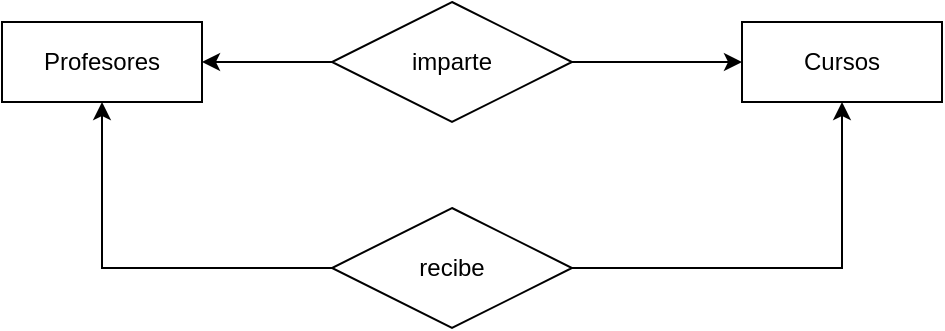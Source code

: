 <mxfile version="24.2.8" type="device" pages="4">
  <diagram id="R2lEEEUBdFMjLlhIrx00" name="Relaciones">
    <mxGraphModel dx="1434" dy="786" grid="1" gridSize="10" guides="1" tooltips="1" connect="1" arrows="1" fold="1" page="1" pageScale="1" pageWidth="850" pageHeight="1100" math="0" shadow="0" extFonts="Permanent Marker^https://fonts.googleapis.com/css?family=Permanent+Marker">
      <root>
        <mxCell id="0" />
        <mxCell id="1" parent="0" />
        <mxCell id="WTKt-sS17JTXk2NsRY8R-1" value="Profesores" style="whiteSpace=wrap;html=1;align=center;" vertex="1" parent="1">
          <mxGeometry x="200" y="380" width="100" height="40" as="geometry" />
        </mxCell>
        <mxCell id="WTKt-sS17JTXk2NsRY8R-2" value="Cursos" style="whiteSpace=wrap;html=1;align=center;" vertex="1" parent="1">
          <mxGeometry x="570" y="380" width="100" height="40" as="geometry" />
        </mxCell>
        <mxCell id="WTKt-sS17JTXk2NsRY8R-4" style="edgeStyle=orthogonalEdgeStyle;rounded=0;orthogonalLoop=1;jettySize=auto;html=1;entryX=0;entryY=0.5;entryDx=0;entryDy=0;" edge="1" parent="1" source="WTKt-sS17JTXk2NsRY8R-3" target="WTKt-sS17JTXk2NsRY8R-2">
          <mxGeometry relative="1" as="geometry" />
        </mxCell>
        <mxCell id="WTKt-sS17JTXk2NsRY8R-5" style="edgeStyle=orthogonalEdgeStyle;rounded=0;orthogonalLoop=1;jettySize=auto;html=1;entryX=1;entryY=0.5;entryDx=0;entryDy=0;" edge="1" parent="1" source="WTKt-sS17JTXk2NsRY8R-3" target="WTKt-sS17JTXk2NsRY8R-1">
          <mxGeometry relative="1" as="geometry" />
        </mxCell>
        <mxCell id="WTKt-sS17JTXk2NsRY8R-3" value="imparte" style="shape=rhombus;perimeter=rhombusPerimeter;whiteSpace=wrap;html=1;align=center;" vertex="1" parent="1">
          <mxGeometry x="365" y="370" width="120" height="60" as="geometry" />
        </mxCell>
        <mxCell id="WTKt-sS17JTXk2NsRY8R-7" style="edgeStyle=orthogonalEdgeStyle;rounded=0;orthogonalLoop=1;jettySize=auto;html=1;entryX=0.5;entryY=1;entryDx=0;entryDy=0;" edge="1" parent="1" source="WTKt-sS17JTXk2NsRY8R-6" target="WTKt-sS17JTXk2NsRY8R-2">
          <mxGeometry relative="1" as="geometry" />
        </mxCell>
        <mxCell id="WTKt-sS17JTXk2NsRY8R-8" style="edgeStyle=orthogonalEdgeStyle;rounded=0;orthogonalLoop=1;jettySize=auto;html=1;entryX=0.5;entryY=1;entryDx=0;entryDy=0;" edge="1" parent="1" source="WTKt-sS17JTXk2NsRY8R-6" target="WTKt-sS17JTXk2NsRY8R-1">
          <mxGeometry relative="1" as="geometry" />
        </mxCell>
        <mxCell id="WTKt-sS17JTXk2NsRY8R-6" value="recibe" style="shape=rhombus;perimeter=rhombusPerimeter;whiteSpace=wrap;html=1;align=center;" vertex="1" parent="1">
          <mxGeometry x="365" y="473" width="120" height="60" as="geometry" />
        </mxCell>
      </root>
    </mxGraphModel>
  </diagram>
  <diagram id="J-ixHxo5sdT9zsKXX6VZ" name="Relacion Recursiva/Reflexiva">
    <mxGraphModel dx="1434" dy="786" grid="1" gridSize="10" guides="1" tooltips="1" connect="1" arrows="1" fold="1" page="1" pageScale="1" pageWidth="827" pageHeight="1169" math="0" shadow="0">
      <root>
        <mxCell id="0" />
        <mxCell id="1" parent="0" />
        <mxCell id="S2PB5hhmHJcMTx6T6eE1-6" style="edgeStyle=orthogonalEdgeStyle;rounded=0;orthogonalLoop=1;jettySize=auto;html=1;entryX=0.5;entryY=0;entryDx=0;entryDy=0;" edge="1" parent="1" source="S2PB5hhmHJcMTx6T6eE1-1" target="S2PB5hhmHJcMTx6T6eE1-2">
          <mxGeometry relative="1" as="geometry" />
        </mxCell>
        <mxCell id="S2PB5hhmHJcMTx6T6eE1-1" value="Temas" style="whiteSpace=wrap;html=1;align=center;" vertex="1" parent="1">
          <mxGeometry x="210" y="350" width="100" height="40" as="geometry" />
        </mxCell>
        <mxCell id="S2PB5hhmHJcMTx6T6eE1-3" style="edgeStyle=orthogonalEdgeStyle;rounded=0;orthogonalLoop=1;jettySize=auto;html=1;" edge="1" parent="1" source="S2PB5hhmHJcMTx6T6eE1-2" target="S2PB5hhmHJcMTx6T6eE1-1">
          <mxGeometry relative="1" as="geometry" />
        </mxCell>
        <mxCell id="S2PB5hhmHJcMTx6T6eE1-2" value="consta" style="shape=rhombus;perimeter=rhombusPerimeter;whiteSpace=wrap;html=1;align=center;" vertex="1" parent="1">
          <mxGeometry x="350" y="483" width="120" height="60" as="geometry" />
        </mxCell>
      </root>
    </mxGraphModel>
  </diagram>
  <diagram id="6MFuyxgd6g7S8Rqf-2by" name="Relaciones teranarias o de grado 3">
    <mxGraphModel dx="1434" dy="786" grid="1" gridSize="10" guides="1" tooltips="1" connect="1" arrows="1" fold="1" page="1" pageScale="1" pageWidth="827" pageHeight="1169" math="0" shadow="0">
      <root>
        <mxCell id="0" />
        <mxCell id="1" parent="0" />
        <mxCell id="ebedn5m8-lKFDlXHB_3i-1" value="Profesores" style="whiteSpace=wrap;html=1;align=center;" vertex="1" parent="1">
          <mxGeometry x="200" y="380" width="100" height="40" as="geometry" />
        </mxCell>
        <mxCell id="ebedn5m8-lKFDlXHB_3i-2" value="Cursos" style="whiteSpace=wrap;html=1;align=center;" vertex="1" parent="1">
          <mxGeometry x="570" y="380" width="100" height="40" as="geometry" />
        </mxCell>
        <mxCell id="ebedn5m8-lKFDlXHB_3i-3" style="edgeStyle=orthogonalEdgeStyle;rounded=0;orthogonalLoop=1;jettySize=auto;html=1;entryX=0;entryY=0.5;entryDx=0;entryDy=0;" edge="1" parent="1" source="ebedn5m8-lKFDlXHB_3i-5" target="ebedn5m8-lKFDlXHB_3i-2">
          <mxGeometry relative="1" as="geometry" />
        </mxCell>
        <mxCell id="ebedn5m8-lKFDlXHB_3i-4" style="edgeStyle=orthogonalEdgeStyle;rounded=0;orthogonalLoop=1;jettySize=auto;html=1;entryX=1;entryY=0.5;entryDx=0;entryDy=0;" edge="1" parent="1" source="ebedn5m8-lKFDlXHB_3i-5" target="ebedn5m8-lKFDlXHB_3i-1">
          <mxGeometry relative="1" as="geometry" />
        </mxCell>
        <mxCell id="ebedn5m8-lKFDlXHB_3i-10" style="edgeStyle=orthogonalEdgeStyle;rounded=0;orthogonalLoop=1;jettySize=auto;html=1;entryX=0.5;entryY=0;entryDx=0;entryDy=0;" edge="1" parent="1" source="ebedn5m8-lKFDlXHB_3i-5" target="ebedn5m8-lKFDlXHB_3i-9">
          <mxGeometry relative="1" as="geometry" />
        </mxCell>
        <mxCell id="ebedn5m8-lKFDlXHB_3i-5" value="imparte" style="shape=rhombus;perimeter=rhombusPerimeter;whiteSpace=wrap;html=1;align=center;" vertex="1" parent="1">
          <mxGeometry x="365" y="370" width="120" height="60" as="geometry" />
        </mxCell>
        <mxCell id="ebedn5m8-lKFDlXHB_3i-9" value="Temas" style="whiteSpace=wrap;html=1;align=center;" vertex="1" parent="1">
          <mxGeometry x="375" y="480" width="100" height="40" as="geometry" />
        </mxCell>
      </root>
    </mxGraphModel>
  </diagram>
  <diagram id="2XLdwxBaGNztXyWVPrKc" name="Relaciones Grados">
    <mxGraphModel dx="1434" dy="786" grid="1" gridSize="10" guides="1" tooltips="1" connect="1" arrows="1" fold="1" page="1" pageScale="1" pageWidth="827" pageHeight="1169" math="0" shadow="0">
      <root>
        <mxCell id="0" />
        <mxCell id="1" parent="0" />
        <mxCell id="Gp9tqwC5N3gMmpmQdCxH-1" value="Proveedores" style="whiteSpace=wrap;html=1;align=center;" vertex="1" parent="1">
          <mxGeometry x="200" y="290" width="100" height="40" as="geometry" />
        </mxCell>
        <mxCell id="Gp9tqwC5N3gMmpmQdCxH-2" value="Proyectos" style="whiteSpace=wrap;html=1;align=center;" vertex="1" parent="1">
          <mxGeometry x="570" y="290" width="100" height="40" as="geometry" />
        </mxCell>
        <mxCell id="Gp9tqwC5N3gMmpmQdCxH-3" style="edgeStyle=orthogonalEdgeStyle;rounded=0;orthogonalLoop=1;jettySize=auto;html=1;entryX=0;entryY=0.5;entryDx=0;entryDy=0;" edge="1" parent="1" source="Gp9tqwC5N3gMmpmQdCxH-5" target="Gp9tqwC5N3gMmpmQdCxH-2">
          <mxGeometry relative="1" as="geometry" />
        </mxCell>
        <mxCell id="Gp9tqwC5N3gMmpmQdCxH-13" value="(0,n)" style="edgeLabel;html=1;align=center;verticalAlign=middle;resizable=0;points=[];" vertex="1" connectable="0" parent="Gp9tqwC5N3gMmpmQdCxH-3">
          <mxGeometry x="0.012" relative="1" as="geometry">
            <mxPoint as="offset" />
          </mxGeometry>
        </mxCell>
        <mxCell id="Gp9tqwC5N3gMmpmQdCxH-4" style="edgeStyle=orthogonalEdgeStyle;rounded=0;orthogonalLoop=1;jettySize=auto;html=1;entryX=1;entryY=0.5;entryDx=0;entryDy=0;" edge="1" parent="1" source="Gp9tqwC5N3gMmpmQdCxH-5" target="Gp9tqwC5N3gMmpmQdCxH-1">
          <mxGeometry relative="1" as="geometry" />
        </mxCell>
        <mxCell id="Gp9tqwC5N3gMmpmQdCxH-10" value="(0,n)" style="edgeLabel;html=1;align=center;verticalAlign=middle;resizable=0;points=[];" vertex="1" connectable="0" parent="Gp9tqwC5N3gMmpmQdCxH-4">
          <mxGeometry x="-0.108" y="-2" relative="1" as="geometry">
            <mxPoint as="offset" />
          </mxGeometry>
        </mxCell>
        <mxCell id="Gp9tqwC5N3gMmpmQdCxH-5" value="interviene" style="shape=rhombus;perimeter=rhombusPerimeter;whiteSpace=wrap;html=1;align=center;" vertex="1" parent="1">
          <mxGeometry x="365" y="280" width="120" height="60" as="geometry" />
        </mxCell>
        <mxCell id="Gp9tqwC5N3gMmpmQdCxH-14" style="edgeStyle=orthogonalEdgeStyle;rounded=0;orthogonalLoop=1;jettySize=auto;html=1;entryX=0.5;entryY=1;entryDx=0;entryDy=0;" edge="1" parent="1" source="Gp9tqwC5N3gMmpmQdCxH-8" target="Gp9tqwC5N3gMmpmQdCxH-1">
          <mxGeometry relative="1" as="geometry" />
        </mxCell>
        <mxCell id="Gp9tqwC5N3gMmpmQdCxH-16" value="(0,n)" style="edgeLabel;html=1;align=center;verticalAlign=middle;resizable=0;points=[];" vertex="1" connectable="0" parent="Gp9tqwC5N3gMmpmQdCxH-14">
          <mxGeometry x="-0.143" y="2" relative="1" as="geometry">
            <mxPoint as="offset" />
          </mxGeometry>
        </mxCell>
        <mxCell id="Gp9tqwC5N3gMmpmQdCxH-15" style="edgeStyle=orthogonalEdgeStyle;rounded=0;orthogonalLoop=1;jettySize=auto;html=1;entryX=0;entryY=0.25;entryDx=0;entryDy=0;" edge="1" parent="1" source="Gp9tqwC5N3gMmpmQdCxH-8" target="Gp9tqwC5N3gMmpmQdCxH-9">
          <mxGeometry relative="1" as="geometry" />
        </mxCell>
        <mxCell id="Gp9tqwC5N3gMmpmQdCxH-17" value="(1,n)" style="edgeLabel;html=1;align=center;verticalAlign=middle;resizable=0;points=[];" vertex="1" connectable="0" parent="Gp9tqwC5N3gMmpmQdCxH-15">
          <mxGeometry x="-0.262" y="-2" relative="1" as="geometry">
            <mxPoint as="offset" />
          </mxGeometry>
        </mxCell>
        <mxCell id="Gp9tqwC5N3gMmpmQdCxH-8" value="puede suministrar" style="shape=rhombus;perimeter=rhombusPerimeter;whiteSpace=wrap;html=1;align=center;" vertex="1" parent="1">
          <mxGeometry x="190" y="580" width="120" height="60" as="geometry" />
        </mxCell>
        <mxCell id="Gp9tqwC5N3gMmpmQdCxH-9" value="Piezas" style="whiteSpace=wrap;html=1;align=center;" vertex="1" parent="1">
          <mxGeometry x="375" y="600" width="100" height="40" as="geometry" />
        </mxCell>
        <mxCell id="Gp9tqwC5N3gMmpmQdCxH-19" style="edgeStyle=orthogonalEdgeStyle;rounded=0;orthogonalLoop=1;jettySize=auto;html=1;entryX=0.5;entryY=1;entryDx=0;entryDy=0;" edge="1" parent="1" source="Gp9tqwC5N3gMmpmQdCxH-18" target="Gp9tqwC5N3gMmpmQdCxH-2">
          <mxGeometry relative="1" as="geometry" />
        </mxCell>
        <mxCell id="Gp9tqwC5N3gMmpmQdCxH-36" value="(0,n)" style="edgeLabel;html=1;align=center;verticalAlign=middle;resizable=0;points=[];" vertex="1" connectable="0" parent="Gp9tqwC5N3gMmpmQdCxH-19">
          <mxGeometry x="-0.046" y="-1" relative="1" as="geometry">
            <mxPoint as="offset" />
          </mxGeometry>
        </mxCell>
        <mxCell id="Gp9tqwC5N3gMmpmQdCxH-34" style="edgeStyle=orthogonalEdgeStyle;rounded=0;orthogonalLoop=1;jettySize=auto;html=1;entryX=1;entryY=0.5;entryDx=0;entryDy=0;" edge="1" parent="1" source="Gp9tqwC5N3gMmpmQdCxH-18" target="Gp9tqwC5N3gMmpmQdCxH-9">
          <mxGeometry relative="1" as="geometry" />
        </mxCell>
        <mxCell id="Gp9tqwC5N3gMmpmQdCxH-35" value="(1,n)" style="edgeLabel;html=1;align=center;verticalAlign=middle;resizable=0;points=[];" vertex="1" connectable="0" parent="Gp9tqwC5N3gMmpmQdCxH-34">
          <mxGeometry x="0.082" y="-1" relative="1" as="geometry">
            <mxPoint as="offset" />
          </mxGeometry>
        </mxCell>
        <mxCell id="Gp9tqwC5N3gMmpmQdCxH-18" value="necesitan" style="shape=rhombus;perimeter=rhombusPerimeter;whiteSpace=wrap;html=1;align=center;" vertex="1" parent="1">
          <mxGeometry x="560" y="590" width="120" height="60" as="geometry" />
        </mxCell>
        <mxCell id="Gp9tqwC5N3gMmpmQdCxH-23" style="edgeStyle=orthogonalEdgeStyle;rounded=0;orthogonalLoop=1;jettySize=auto;html=1;entryX=0.5;entryY=0;entryDx=0;entryDy=0;" edge="1" parent="1" source="Gp9tqwC5N3gMmpmQdCxH-22" target="Gp9tqwC5N3gMmpmQdCxH-9">
          <mxGeometry relative="1" as="geometry" />
        </mxCell>
        <mxCell id="Gp9tqwC5N3gMmpmQdCxH-33" value="(1,n)" style="edgeLabel;html=1;align=center;verticalAlign=middle;resizable=0;points=[];" vertex="1" connectable="0" parent="Gp9tqwC5N3gMmpmQdCxH-23">
          <mxGeometry x="0.111" y="1" relative="1" as="geometry">
            <mxPoint as="offset" />
          </mxGeometry>
        </mxCell>
        <mxCell id="Gp9tqwC5N3gMmpmQdCxH-25" style="edgeStyle=orthogonalEdgeStyle;rounded=0;orthogonalLoop=1;jettySize=auto;html=1;entryX=0.75;entryY=1;entryDx=0;entryDy=0;" edge="1" parent="1" source="Gp9tqwC5N3gMmpmQdCxH-22" target="Gp9tqwC5N3gMmpmQdCxH-1">
          <mxGeometry relative="1" as="geometry" />
        </mxCell>
        <mxCell id="Gp9tqwC5N3gMmpmQdCxH-31" value="(1,n)" style="edgeLabel;html=1;align=center;verticalAlign=middle;resizable=0;points=[];" vertex="1" connectable="0" parent="Gp9tqwC5N3gMmpmQdCxH-25">
          <mxGeometry x="-0.517" y="1" relative="1" as="geometry">
            <mxPoint as="offset" />
          </mxGeometry>
        </mxCell>
        <mxCell id="Gp9tqwC5N3gMmpmQdCxH-29" style="edgeStyle=orthogonalEdgeStyle;rounded=0;orthogonalLoop=1;jettySize=auto;html=1;exitX=1;exitY=0;exitDx=0;exitDy=0;entryX=0.5;entryY=1;entryDx=0;entryDy=0;" edge="1" parent="1" source="Gp9tqwC5N3gMmpmQdCxH-22" target="Gp9tqwC5N3gMmpmQdCxH-28">
          <mxGeometry relative="1" as="geometry" />
        </mxCell>
        <mxCell id="Gp9tqwC5N3gMmpmQdCxH-30" style="edgeStyle=orthogonalEdgeStyle;rounded=0;orthogonalLoop=1;jettySize=auto;html=1;exitX=0;exitY=0;exitDx=0;exitDy=0;entryX=0.5;entryY=1;entryDx=0;entryDy=0;" edge="1" parent="1" source="Gp9tqwC5N3gMmpmQdCxH-22" target="Gp9tqwC5N3gMmpmQdCxH-27">
          <mxGeometry relative="1" as="geometry" />
        </mxCell>
        <mxCell id="Gp9tqwC5N3gMmpmQdCxH-22" value="suministra" style="shape=rhombus;perimeter=rhombusPerimeter;whiteSpace=wrap;html=1;align=center;" vertex="1" parent="1">
          <mxGeometry x="365" y="450" width="120" height="60" as="geometry" />
        </mxCell>
        <mxCell id="Gp9tqwC5N3gMmpmQdCxH-24" style="edgeStyle=orthogonalEdgeStyle;rounded=0;orthogonalLoop=1;jettySize=auto;html=1;entryX=0.17;entryY=1.05;entryDx=0;entryDy=0;entryPerimeter=0;" edge="1" parent="1" source="Gp9tqwC5N3gMmpmQdCxH-22" target="Gp9tqwC5N3gMmpmQdCxH-2">
          <mxGeometry relative="1" as="geometry" />
        </mxCell>
        <mxCell id="Gp9tqwC5N3gMmpmQdCxH-32" value="(1,n)" style="edgeLabel;html=1;align=center;verticalAlign=middle;resizable=0;points=[];" vertex="1" connectable="0" parent="Gp9tqwC5N3gMmpmQdCxH-24">
          <mxGeometry x="-0.432" y="-1" relative="1" as="geometry">
            <mxPoint as="offset" />
          </mxGeometry>
        </mxCell>
        <mxCell id="Gp9tqwC5N3gMmpmQdCxH-27" value="cantidad" style="ellipse;whiteSpace=wrap;html=1;align=center;" vertex="1" parent="1">
          <mxGeometry x="300" y="377" width="100" height="40" as="geometry" />
        </mxCell>
        <mxCell id="Gp9tqwC5N3gMmpmQdCxH-28" value="precio" style="ellipse;whiteSpace=wrap;html=1;align=center;" vertex="1" parent="1">
          <mxGeometry x="450" y="377" width="100" height="40" as="geometry" />
        </mxCell>
      </root>
    </mxGraphModel>
  </diagram>
</mxfile>
